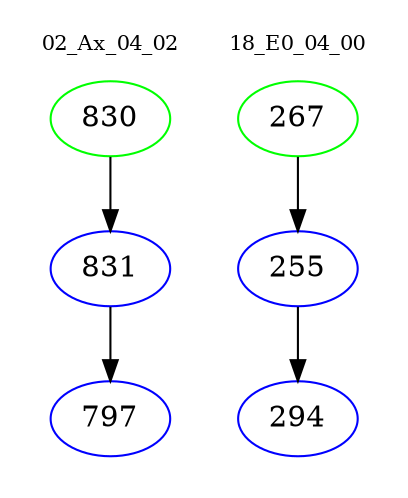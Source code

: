digraph{
subgraph cluster_0 {
color = white
label = "02_Ax_04_02";
fontsize=10;
T0_830 [label="830", color="green"]
T0_830 -> T0_831 [color="black"]
T0_831 [label="831", color="blue"]
T0_831 -> T0_797 [color="black"]
T0_797 [label="797", color="blue"]
}
subgraph cluster_1 {
color = white
label = "18_E0_04_00";
fontsize=10;
T1_267 [label="267", color="green"]
T1_267 -> T1_255 [color="black"]
T1_255 [label="255", color="blue"]
T1_255 -> T1_294 [color="black"]
T1_294 [label="294", color="blue"]
}
}
